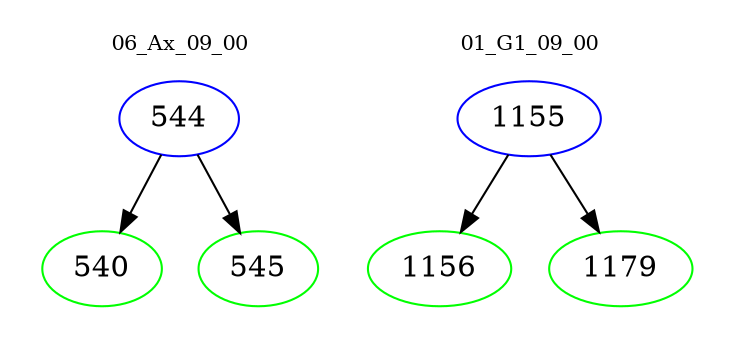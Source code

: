 digraph{
subgraph cluster_0 {
color = white
label = "06_Ax_09_00";
fontsize=10;
T0_544 [label="544", color="blue"]
T0_544 -> T0_540 [color="black"]
T0_540 [label="540", color="green"]
T0_544 -> T0_545 [color="black"]
T0_545 [label="545", color="green"]
}
subgraph cluster_1 {
color = white
label = "01_G1_09_00";
fontsize=10;
T1_1155 [label="1155", color="blue"]
T1_1155 -> T1_1156 [color="black"]
T1_1156 [label="1156", color="green"]
T1_1155 -> T1_1179 [color="black"]
T1_1179 [label="1179", color="green"]
}
}
